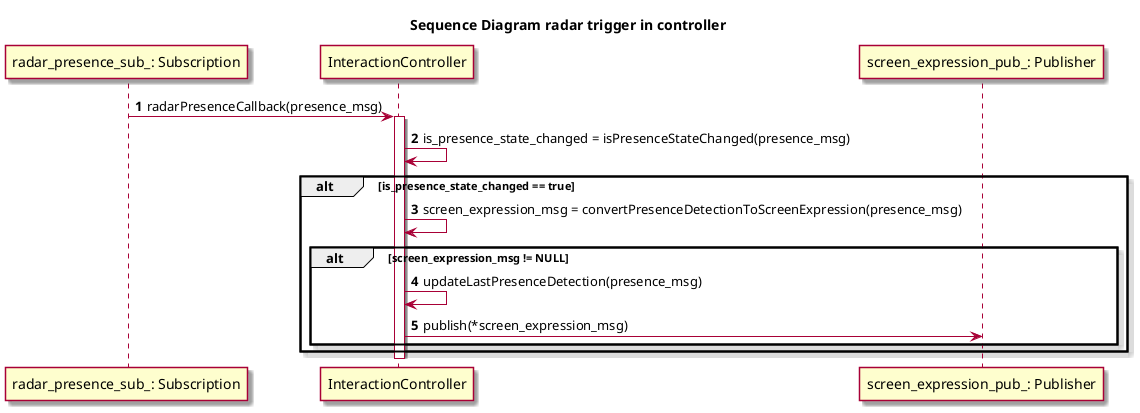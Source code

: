 @startuml Sequence_Diagram_radar_input_trigger

title Sequence Diagram radar trigger in controller

skin rose

autonumber

participant "radar_presence_sub_: Subscription" as radar_presence_sub_
participant "InteractionController" as InteractionController
participant "screen_expression_pub_: Publisher" as screen_expression_pub_

radar_presence_sub_ -> InteractionController: radarPresenceCallback(presence_msg)
activate InteractionController
    InteractionController -> InteractionController: is_presence_state_changed = isPresenceStateChanged(presence_msg)
    alt is_presence_state_changed == true
        InteractionController -> InteractionController: screen_expression_msg = convertPresenceDetectionToScreenExpression(presence_msg)
        alt screen_expression_msg != NULL
            InteractionController -> InteractionController: updateLastPresenceDetection(presence_msg)
            InteractionController -> screen_expression_pub_: publish(*screen_expression_msg)
        end
    end
deactivate InteractionController

@enduml